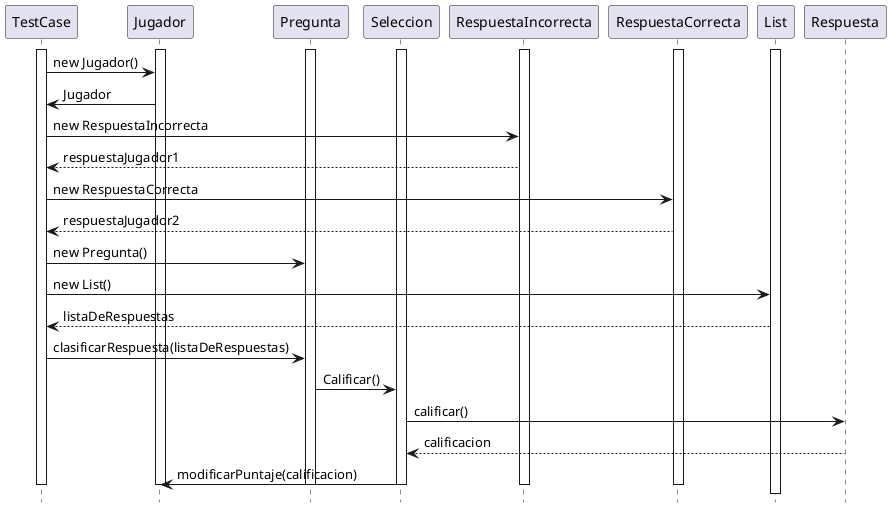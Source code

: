 @startuml
hide footbox
activate TestCase
activate Jugador
activate Pregunta
activate Seleccion
activate RespuestaIncorrecta
activate RespuestaCorrecta
activate List

TestCase -> Jugador: new Jugador()
Jugador -> TestCase:  Jugador
TestCase -> RespuestaIncorrecta: new RespuestaIncorrecta
RespuestaIncorrecta --> TestCase: respuestaJugador1
TestCase -> RespuestaCorrecta: new RespuestaCorrecta
RespuestaCorrecta --> TestCase: respuestaJugador2
TestCase ->Pregunta: new Pregunta()
TestCase -> List : new List()
List --> TestCase: listaDeRespuestas
TestCase -> Pregunta: clasificarRespuesta(listaDeRespuestas)
Pregunta -> Seleccion: Calificar()
Seleccion->Respuesta : calificar()
Respuesta --> Seleccion: calificacion
Seleccion ->  Jugador : modificarPuntaje(calificacion)






deactivate TestCase
deactivate Jugador
deactivate Seleccion
deactivate Pregunta
deactivate RespuestaIncorrecta
deactivate RespuestaCorrecta
@enduml